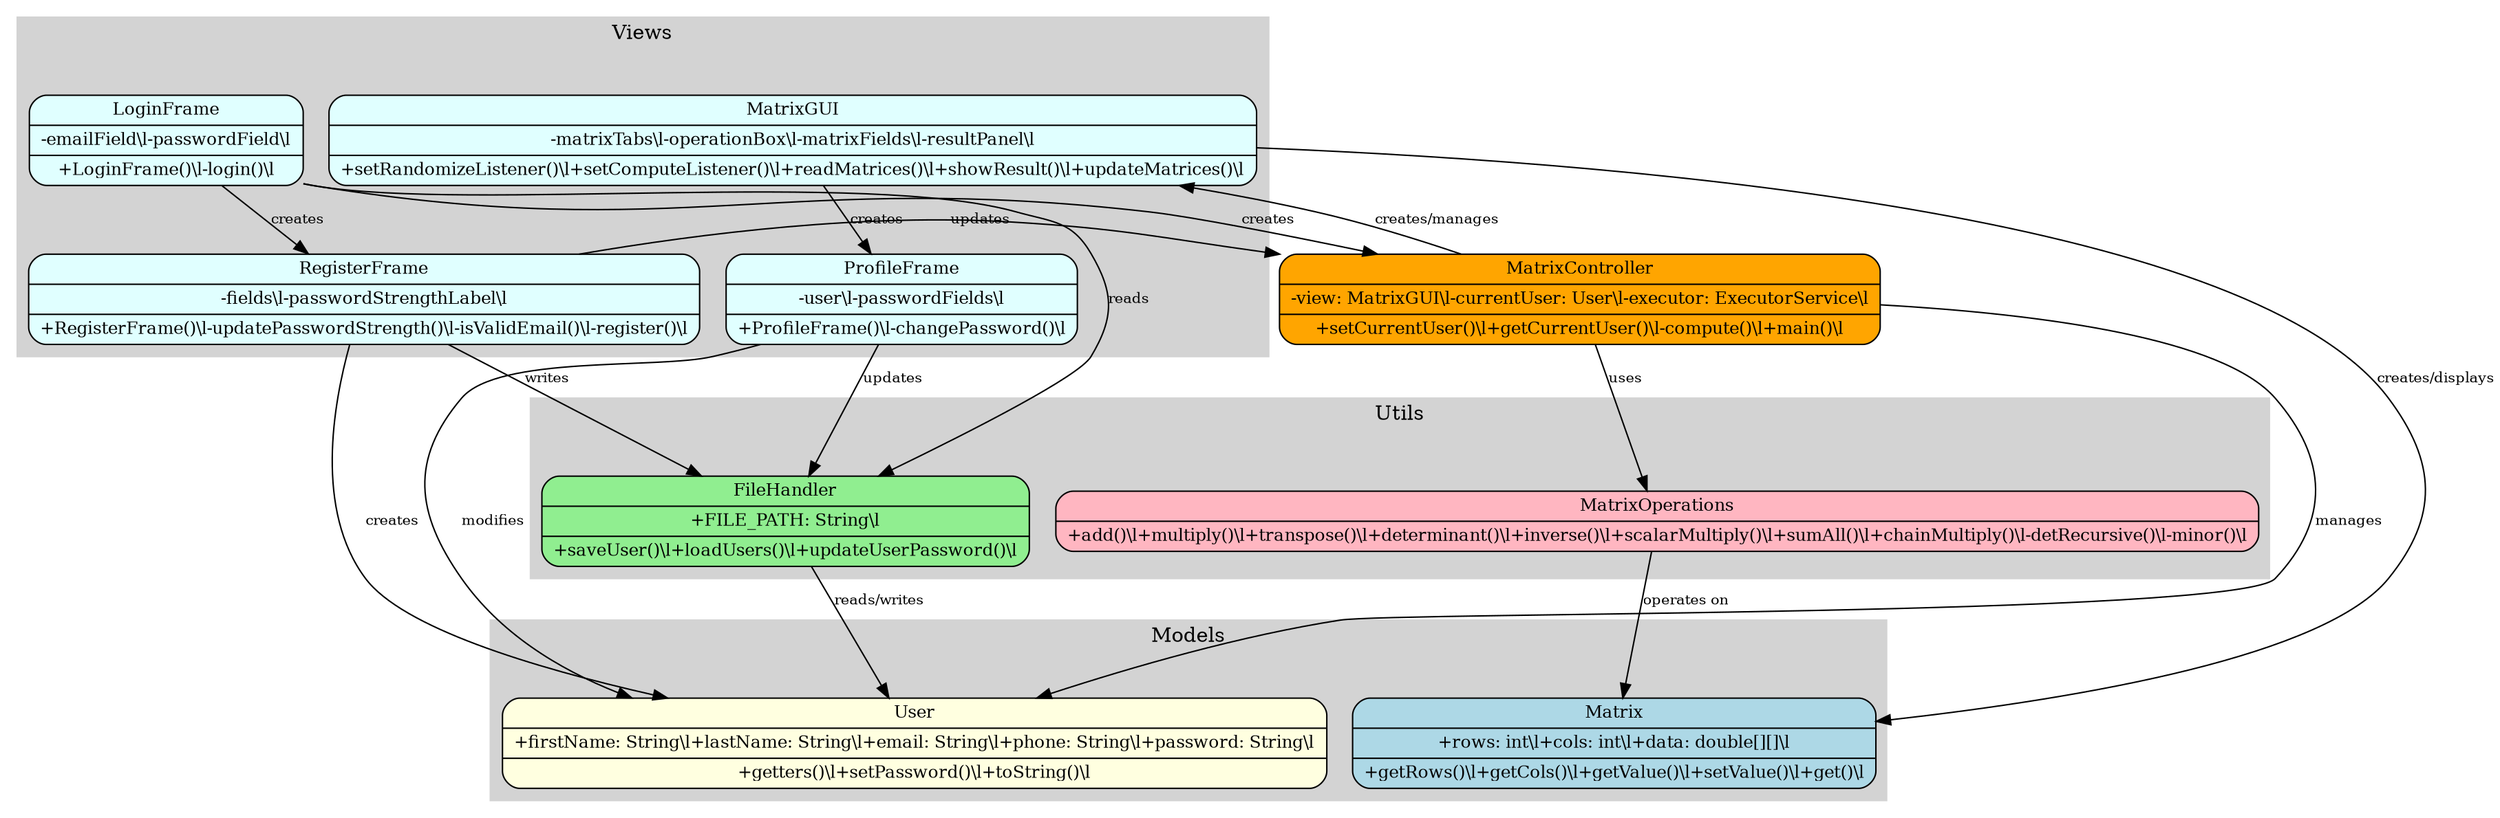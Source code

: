 digraph MatrixProject {
    rankdir=TB;
    node [shape=record, style="filled,rounded", fillcolor=white, fontsize=12];
    edge [fontsize=10];

    // Модели данных
    subgraph cluster_models {
        label="Models";
        style=filled;
        color=lightgrey;
        
        Matrix [label="{Matrix|
+rows: int\\l
+cols: int\\l
+data: double[][]\\l
|
+getRows()\\l
+getCols()\\l
+getValue()\\l
+setValue()\\l
+get()\\l
}", fillcolor=lightblue];

        User [label="{User|
+firstName: String\\l
+lastName: String\\l
+email: String\\l
+phone: String\\l
+password: String\\l
|
+getters()\\l
+setPassword()\\l
+toString()\\l
}", fillcolor=lightyellow];
    }

    // Утилиты
    subgraph cluster_utils {
        label="Utils";
        style=filled;
        color=lightgrey;

        FileHandler [label="{FileHandler|
+FILE_PATH: String\\l
|
+saveUser()\\l
+loadUsers()\\l
+updateUserPassword()\\l
}", fillcolor=lightgreen];

        MatrixOperations [label="{MatrixOperations|
+add()\\l
+multiply()\\l
+transpose()\\l
+determinant()\\l
+inverse()\\l
+scalarMultiply()\\l
+sumAll()\\l
+chainMultiply()\\l
-detRecursive()\\l
-minor()\\l
}", fillcolor=lightpink];
    }

    // Представления
    subgraph cluster_views {
        label="Views";
        style=filled;
        color=lightgrey;

        LoginFrame [label="{LoginFrame|
-emailField\\l
-passwordField\\l
|
+LoginFrame()\\l
-login()\\l
}", fillcolor=lightcyan];

        RegisterFrame [label="{RegisterFrame|
-fields\\l
-passwordStrengthLabel\\l
|
+RegisterFrame()\\l
-updatePasswordStrength()\\l
-isValidEmail()\\l
-register()\\l
}", fillcolor=lightcyan];

        ProfileFrame [label="{ProfileFrame|
-user\\l
-passwordFields\\l
|
+ProfileFrame()\\l
-changePassword()\\l
}", fillcolor=lightcyan];

        MatrixGUI [label="{MatrixGUI|
-matrixTabs\\l
-operationBox\\l
-matrixFields\\l
-resultPanel\\l
|
+setRandomizeListener()\\l
+setComputeListener()\\l
+readMatrices()\\l
+showResult()\\l
+updateMatrices()\\l
}", fillcolor=lightcyan];
    }

    // Контроллер
    MatrixController [label="{MatrixController|
-view: MatrixGUI\\l
-currentUser: User\\l
-executor: ExecutorService\\l
|
+setCurrentUser()\\l
+getCurrentUser()\\l
-compute()\\l
+main()\\l
}", fillcolor=orange];

    // Связи
    MatrixController -> MatrixGUI [label="creates/manages"];
    MatrixController -> User [label="manages"];
    MatrixController -> MatrixOperations [label="uses"];
    
    LoginFrame -> FileHandler [label="reads"];
    LoginFrame -> MatrixController [label="creates"];
    LoginFrame -> RegisterFrame [label="creates"];
    
    RegisterFrame -> FileHandler [label="writes"];
    RegisterFrame -> User [label="creates"];
    RegisterFrame -> MatrixController [label="updates"];
    
    ProfileFrame -> User [label="modifies"];
    ProfileFrame -> FileHandler [label="updates"];
    
    MatrixGUI -> Matrix [label="creates/displays"];
    MatrixGUI -> ProfileFrame [label="creates"];
    
    FileHandler -> User [label="reads/writes"];
    MatrixOperations -> Matrix [label="operates on"];
}